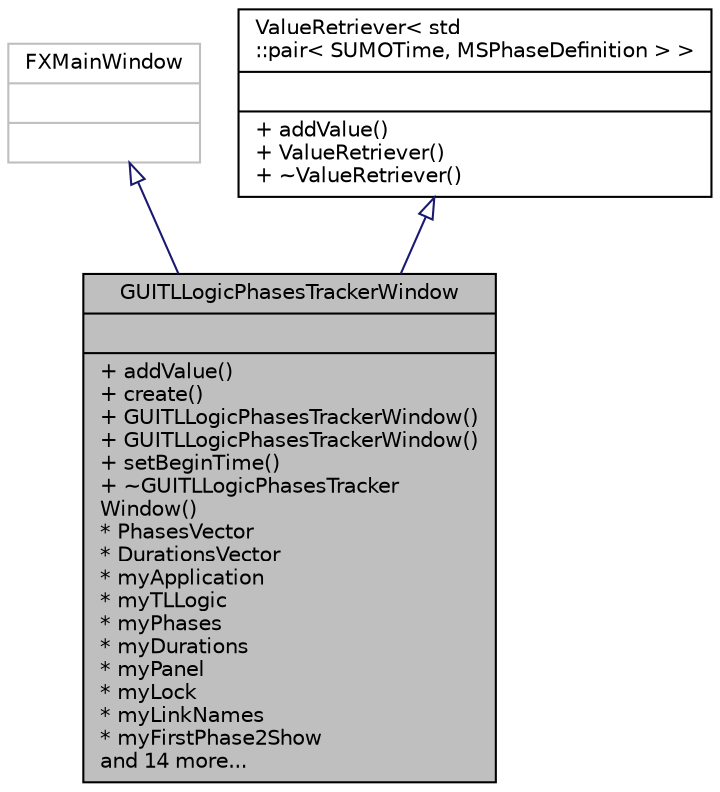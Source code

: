 digraph "GUITLLogicPhasesTrackerWindow"
{
  edge [fontname="Helvetica",fontsize="10",labelfontname="Helvetica",labelfontsize="10"];
  node [fontname="Helvetica",fontsize="10",shape=record];
  Node0 [label="{GUITLLogicPhasesTrackerWindow\n||+ addValue()\l+ create()\l+ GUITLLogicPhasesTrackerWindow()\l+ GUITLLogicPhasesTrackerWindow()\l+ setBeginTime()\l+ ~GUITLLogicPhasesTracker\lWindow()\l* PhasesVector\l* DurationsVector\l* myApplication\l* myTLLogic\l* myPhases\l* myDurations\l* myPanel\l* myLock\l* myLinkNames\l* myFirstPhase2Show\land 14 more...\l}",height=0.2,width=0.4,color="black", fillcolor="grey75", style="filled", fontcolor="black"];
  Node1 -> Node0 [dir="back",color="midnightblue",fontsize="10",style="solid",arrowtail="onormal",fontname="Helvetica"];
  Node1 [label="{FXMainWindow\n||}",height=0.2,width=0.4,color="grey75", fillcolor="white", style="filled"];
  Node2 -> Node0 [dir="back",color="midnightblue",fontsize="10",style="solid",arrowtail="onormal",fontname="Helvetica"];
  Node2 [label="{ValueRetriever\< std\l::pair\< SUMOTime, MSPhaseDefinition \> \>\n||+ addValue()\l+ ValueRetriever()\l+ ~ValueRetriever()\l}",height=0.2,width=0.4,color="black", fillcolor="white", style="filled",URL="$dd/de3/class_value_retriever.html"];
}
